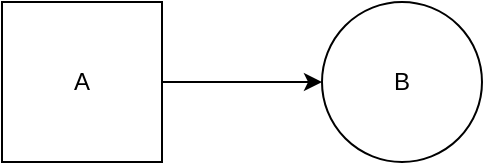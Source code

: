 <mxfile version="28.0.7">
  <diagram name="Page-1" id="dOOdFwliBz6HF-rPpq_6">
    <mxGraphModel dx="1426" dy="743" grid="1" gridSize="10" guides="1" tooltips="1" connect="1" arrows="1" fold="1" page="1" pageScale="1" pageWidth="850" pageHeight="1100" math="0" shadow="0">
      <root>
        <mxCell id="0" />
        <mxCell id="1" parent="0" />
        <mxCell id="0bHK1yMkzfbw3NkARDaB-3" value="" style="edgeStyle=orthogonalEdgeStyle;rounded=0;orthogonalLoop=1;jettySize=auto;html=1;" edge="1" parent="1" source="0bHK1yMkzfbw3NkARDaB-1" target="0bHK1yMkzfbw3NkARDaB-2">
          <mxGeometry relative="1" as="geometry" />
        </mxCell>
        <mxCell id="0bHK1yMkzfbw3NkARDaB-1" value="A" style="whiteSpace=wrap;html=1;aspect=fixed;" vertex="1" parent="1">
          <mxGeometry x="300" y="250" width="80" height="80" as="geometry" />
        </mxCell>
        <mxCell id="0bHK1yMkzfbw3NkARDaB-2" value="B" style="ellipse;whiteSpace=wrap;html=1;" vertex="1" parent="1">
          <mxGeometry x="460" y="250" width="80" height="80" as="geometry" />
        </mxCell>
      </root>
    </mxGraphModel>
  </diagram>
</mxfile>
